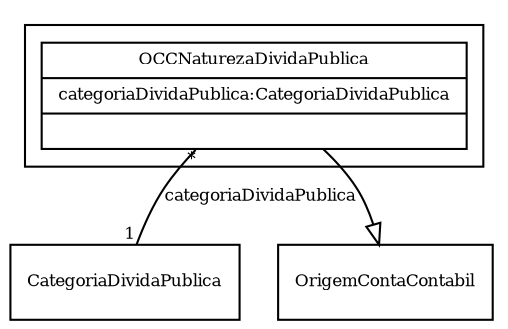 digraph G{
fontname = "Times-Roman"
fontsize = 8

node [
        fontname = "Times-Roman"
        fontsize = 8
        shape = "record"
]

edge [
        fontname = "Times-Roman"
        fontsize = 8
]

subgraph clusterOCC__NATUREZA_DA_DIVIDA_PUBLICA
{
OCCNaturezaDividaPublica [label = "{OCCNaturezaDividaPublica|categoriaDividaPublica:CategoriaDividaPublica\l|\l}"]
}
edge [arrowhead = "none" headlabel = "1" taillabel = "*"] OCCNaturezaDividaPublica -> CategoriaDividaPublica [label = "categoriaDividaPublica"]
edge [ arrowhead = "empty" headlabel = "" taillabel = ""] OCCNaturezaDividaPublica -> OrigemContaContabil
}
